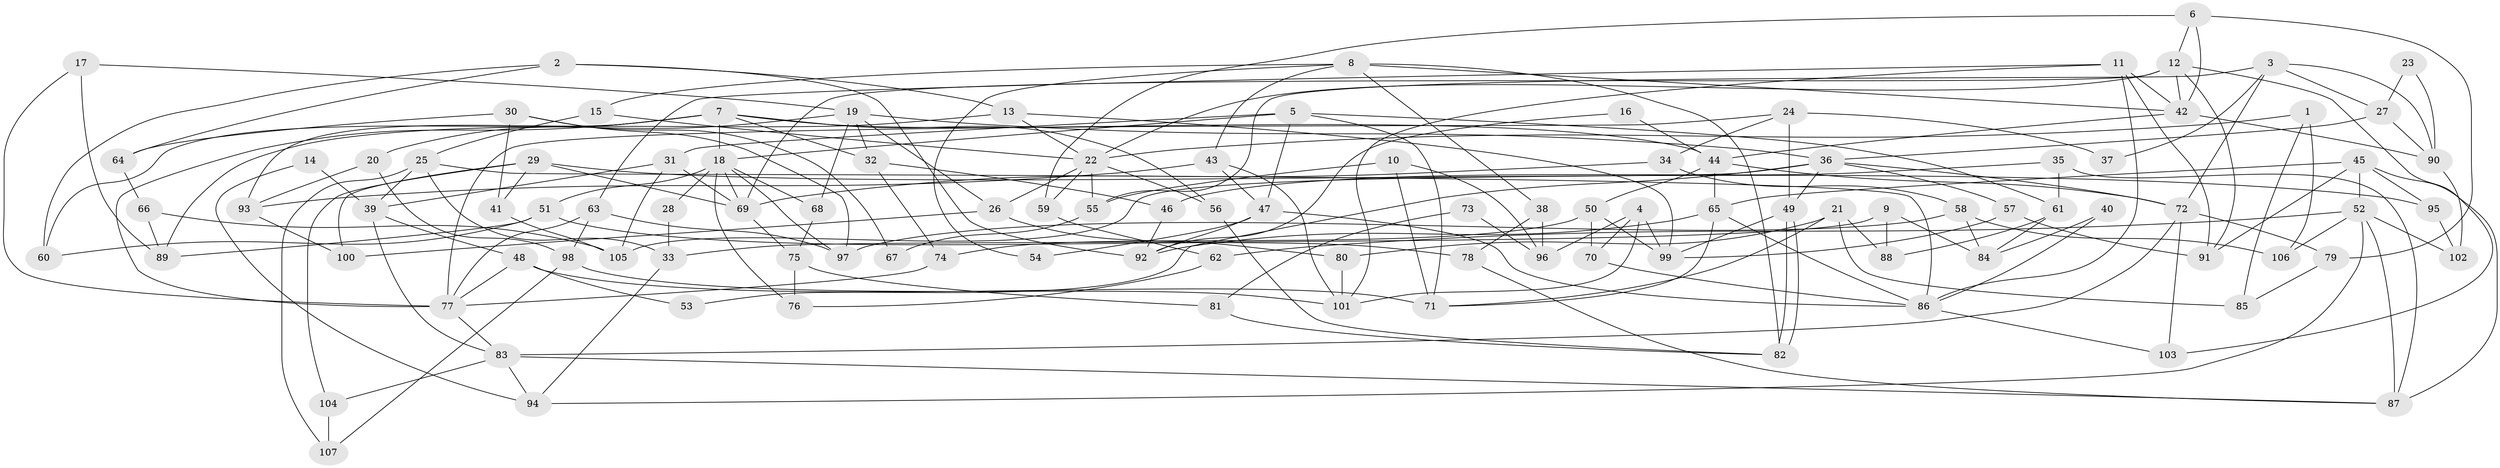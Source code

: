 // Generated by graph-tools (version 1.1) at 2025/02/03/09/25 03:02:11]
// undirected, 107 vertices, 214 edges
graph export_dot {
graph [start="1"]
  node [color=gray90,style=filled];
  1;
  2;
  3;
  4;
  5;
  6;
  7;
  8;
  9;
  10;
  11;
  12;
  13;
  14;
  15;
  16;
  17;
  18;
  19;
  20;
  21;
  22;
  23;
  24;
  25;
  26;
  27;
  28;
  29;
  30;
  31;
  32;
  33;
  34;
  35;
  36;
  37;
  38;
  39;
  40;
  41;
  42;
  43;
  44;
  45;
  46;
  47;
  48;
  49;
  50;
  51;
  52;
  53;
  54;
  55;
  56;
  57;
  58;
  59;
  60;
  61;
  62;
  63;
  64;
  65;
  66;
  67;
  68;
  69;
  70;
  71;
  72;
  73;
  74;
  75;
  76;
  77;
  78;
  79;
  80;
  81;
  82;
  83;
  84;
  85;
  86;
  87;
  88;
  89;
  90;
  91;
  92;
  93;
  94;
  95;
  96;
  97;
  98;
  99;
  100;
  101;
  102;
  103;
  104;
  105;
  106;
  107;
  1 -- 22;
  1 -- 106;
  1 -- 85;
  2 -- 92;
  2 -- 13;
  2 -- 60;
  2 -- 64;
  3 -- 72;
  3 -- 27;
  3 -- 37;
  3 -- 55;
  3 -- 90;
  4 -- 101;
  4 -- 70;
  4 -- 96;
  4 -- 99;
  5 -- 71;
  5 -- 31;
  5 -- 18;
  5 -- 47;
  5 -- 61;
  6 -- 12;
  6 -- 42;
  6 -- 59;
  6 -- 79;
  7 -- 18;
  7 -- 32;
  7 -- 44;
  7 -- 56;
  7 -- 60;
  7 -- 77;
  7 -- 93;
  8 -- 42;
  8 -- 38;
  8 -- 15;
  8 -- 43;
  8 -- 54;
  8 -- 82;
  9 -- 88;
  9 -- 33;
  9 -- 84;
  10 -- 55;
  10 -- 71;
  10 -- 96;
  11 -- 91;
  11 -- 86;
  11 -- 42;
  11 -- 63;
  11 -- 101;
  12 -- 22;
  12 -- 69;
  12 -- 42;
  12 -- 91;
  12 -- 103;
  13 -- 99;
  13 -- 89;
  13 -- 22;
  14 -- 94;
  14 -- 39;
  15 -- 22;
  15 -- 25;
  16 -- 92;
  16 -- 44;
  17 -- 89;
  17 -- 77;
  17 -- 19;
  18 -- 76;
  18 -- 28;
  18 -- 51;
  18 -- 68;
  18 -- 69;
  18 -- 97;
  19 -- 20;
  19 -- 26;
  19 -- 32;
  19 -- 36;
  19 -- 68;
  20 -- 98;
  20 -- 93;
  21 -- 80;
  21 -- 85;
  21 -- 71;
  21 -- 88;
  22 -- 56;
  22 -- 26;
  22 -- 55;
  22 -- 59;
  23 -- 90;
  23 -- 27;
  24 -- 49;
  24 -- 77;
  24 -- 34;
  24 -- 37;
  25 -- 86;
  25 -- 33;
  25 -- 39;
  25 -- 107;
  26 -- 80;
  26 -- 100;
  27 -- 90;
  27 -- 36;
  28 -- 33;
  29 -- 69;
  29 -- 104;
  29 -- 41;
  29 -- 95;
  29 -- 100;
  30 -- 97;
  30 -- 41;
  30 -- 64;
  30 -- 67;
  31 -- 69;
  31 -- 39;
  31 -- 105;
  32 -- 74;
  32 -- 46;
  33 -- 94;
  34 -- 58;
  34 -- 69;
  35 -- 46;
  35 -- 87;
  35 -- 61;
  36 -- 72;
  36 -- 49;
  36 -- 53;
  36 -- 57;
  36 -- 105;
  38 -- 78;
  38 -- 96;
  39 -- 83;
  39 -- 48;
  40 -- 86;
  40 -- 84;
  41 -- 105;
  42 -- 44;
  42 -- 90;
  43 -- 93;
  43 -- 47;
  43 -- 101;
  44 -- 50;
  44 -- 65;
  44 -- 72;
  45 -- 52;
  45 -- 91;
  45 -- 65;
  45 -- 87;
  45 -- 95;
  46 -- 92;
  47 -- 54;
  47 -- 86;
  47 -- 92;
  48 -- 71;
  48 -- 53;
  48 -- 77;
  49 -- 82;
  49 -- 82;
  49 -- 99;
  50 -- 99;
  50 -- 70;
  50 -- 74;
  51 -- 60;
  51 -- 78;
  51 -- 89;
  52 -- 102;
  52 -- 87;
  52 -- 62;
  52 -- 94;
  52 -- 106;
  55 -- 67;
  56 -- 82;
  57 -- 99;
  57 -- 91;
  58 -- 97;
  58 -- 84;
  58 -- 106;
  59 -- 62;
  61 -- 84;
  61 -- 88;
  62 -- 76;
  63 -- 77;
  63 -- 97;
  63 -- 98;
  64 -- 66;
  65 -- 71;
  65 -- 86;
  65 -- 92;
  66 -- 105;
  66 -- 89;
  68 -- 75;
  69 -- 75;
  70 -- 86;
  72 -- 103;
  72 -- 79;
  72 -- 83;
  73 -- 81;
  73 -- 96;
  74 -- 77;
  75 -- 76;
  75 -- 81;
  77 -- 83;
  78 -- 87;
  79 -- 85;
  80 -- 101;
  81 -- 82;
  83 -- 87;
  83 -- 94;
  83 -- 104;
  86 -- 103;
  90 -- 102;
  93 -- 100;
  95 -- 102;
  98 -- 101;
  98 -- 107;
  104 -- 107;
}
